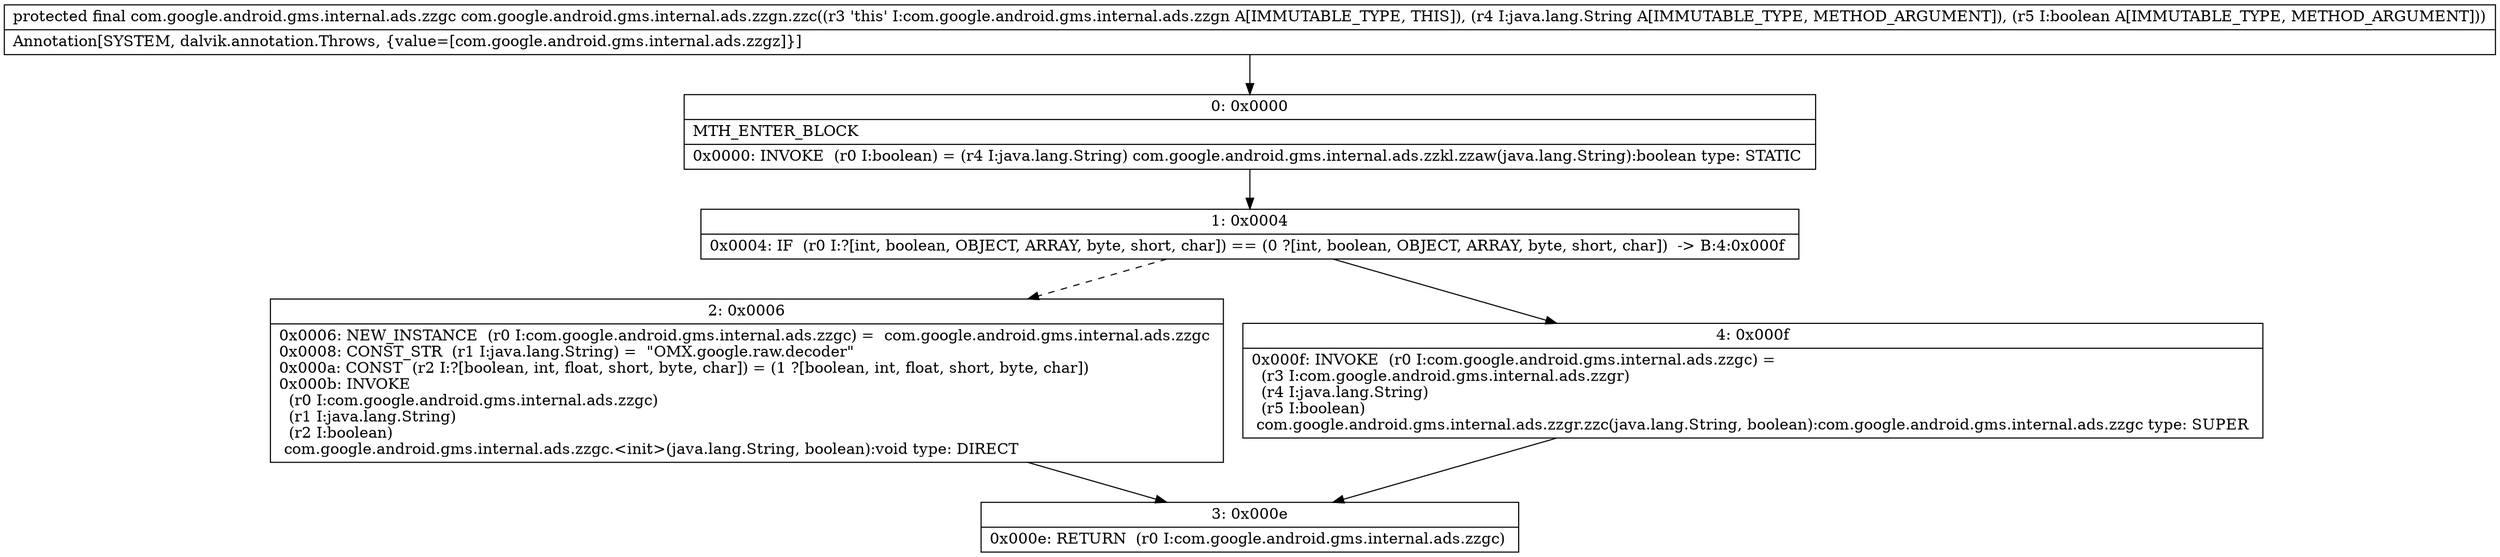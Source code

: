 digraph "CFG forcom.google.android.gms.internal.ads.zzgn.zzc(Ljava\/lang\/String;Z)Lcom\/google\/android\/gms\/internal\/ads\/zzgc;" {
Node_0 [shape=record,label="{0\:\ 0x0000|MTH_ENTER_BLOCK\l|0x0000: INVOKE  (r0 I:boolean) = (r4 I:java.lang.String) com.google.android.gms.internal.ads.zzkl.zzaw(java.lang.String):boolean type: STATIC \l}"];
Node_1 [shape=record,label="{1\:\ 0x0004|0x0004: IF  (r0 I:?[int, boolean, OBJECT, ARRAY, byte, short, char]) == (0 ?[int, boolean, OBJECT, ARRAY, byte, short, char])  \-\> B:4:0x000f \l}"];
Node_2 [shape=record,label="{2\:\ 0x0006|0x0006: NEW_INSTANCE  (r0 I:com.google.android.gms.internal.ads.zzgc) =  com.google.android.gms.internal.ads.zzgc \l0x0008: CONST_STR  (r1 I:java.lang.String) =  \"OMX.google.raw.decoder\" \l0x000a: CONST  (r2 I:?[boolean, int, float, short, byte, char]) = (1 ?[boolean, int, float, short, byte, char]) \l0x000b: INVOKE  \l  (r0 I:com.google.android.gms.internal.ads.zzgc)\l  (r1 I:java.lang.String)\l  (r2 I:boolean)\l com.google.android.gms.internal.ads.zzgc.\<init\>(java.lang.String, boolean):void type: DIRECT \l}"];
Node_3 [shape=record,label="{3\:\ 0x000e|0x000e: RETURN  (r0 I:com.google.android.gms.internal.ads.zzgc) \l}"];
Node_4 [shape=record,label="{4\:\ 0x000f|0x000f: INVOKE  (r0 I:com.google.android.gms.internal.ads.zzgc) = \l  (r3 I:com.google.android.gms.internal.ads.zzgr)\l  (r4 I:java.lang.String)\l  (r5 I:boolean)\l com.google.android.gms.internal.ads.zzgr.zzc(java.lang.String, boolean):com.google.android.gms.internal.ads.zzgc type: SUPER \l}"];
MethodNode[shape=record,label="{protected final com.google.android.gms.internal.ads.zzgc com.google.android.gms.internal.ads.zzgn.zzc((r3 'this' I:com.google.android.gms.internal.ads.zzgn A[IMMUTABLE_TYPE, THIS]), (r4 I:java.lang.String A[IMMUTABLE_TYPE, METHOD_ARGUMENT]), (r5 I:boolean A[IMMUTABLE_TYPE, METHOD_ARGUMENT]))  | Annotation[SYSTEM, dalvik.annotation.Throws, \{value=[com.google.android.gms.internal.ads.zzgz]\}]\l}"];
MethodNode -> Node_0;
Node_0 -> Node_1;
Node_1 -> Node_2[style=dashed];
Node_1 -> Node_4;
Node_2 -> Node_3;
Node_4 -> Node_3;
}

